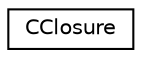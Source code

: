 digraph "Graphical Class Hierarchy"
{
 // LATEX_PDF_SIZE
  edge [fontname="Helvetica",fontsize="10",labelfontname="Helvetica",labelfontsize="10"];
  node [fontname="Helvetica",fontsize="10",shape=record];
  rankdir="LR";
  Node0 [label="CClosure",height=0.2,width=0.4,color="black", fillcolor="white", style="filled",URL="$struct_c_closure.html",tooltip=" "];
}
